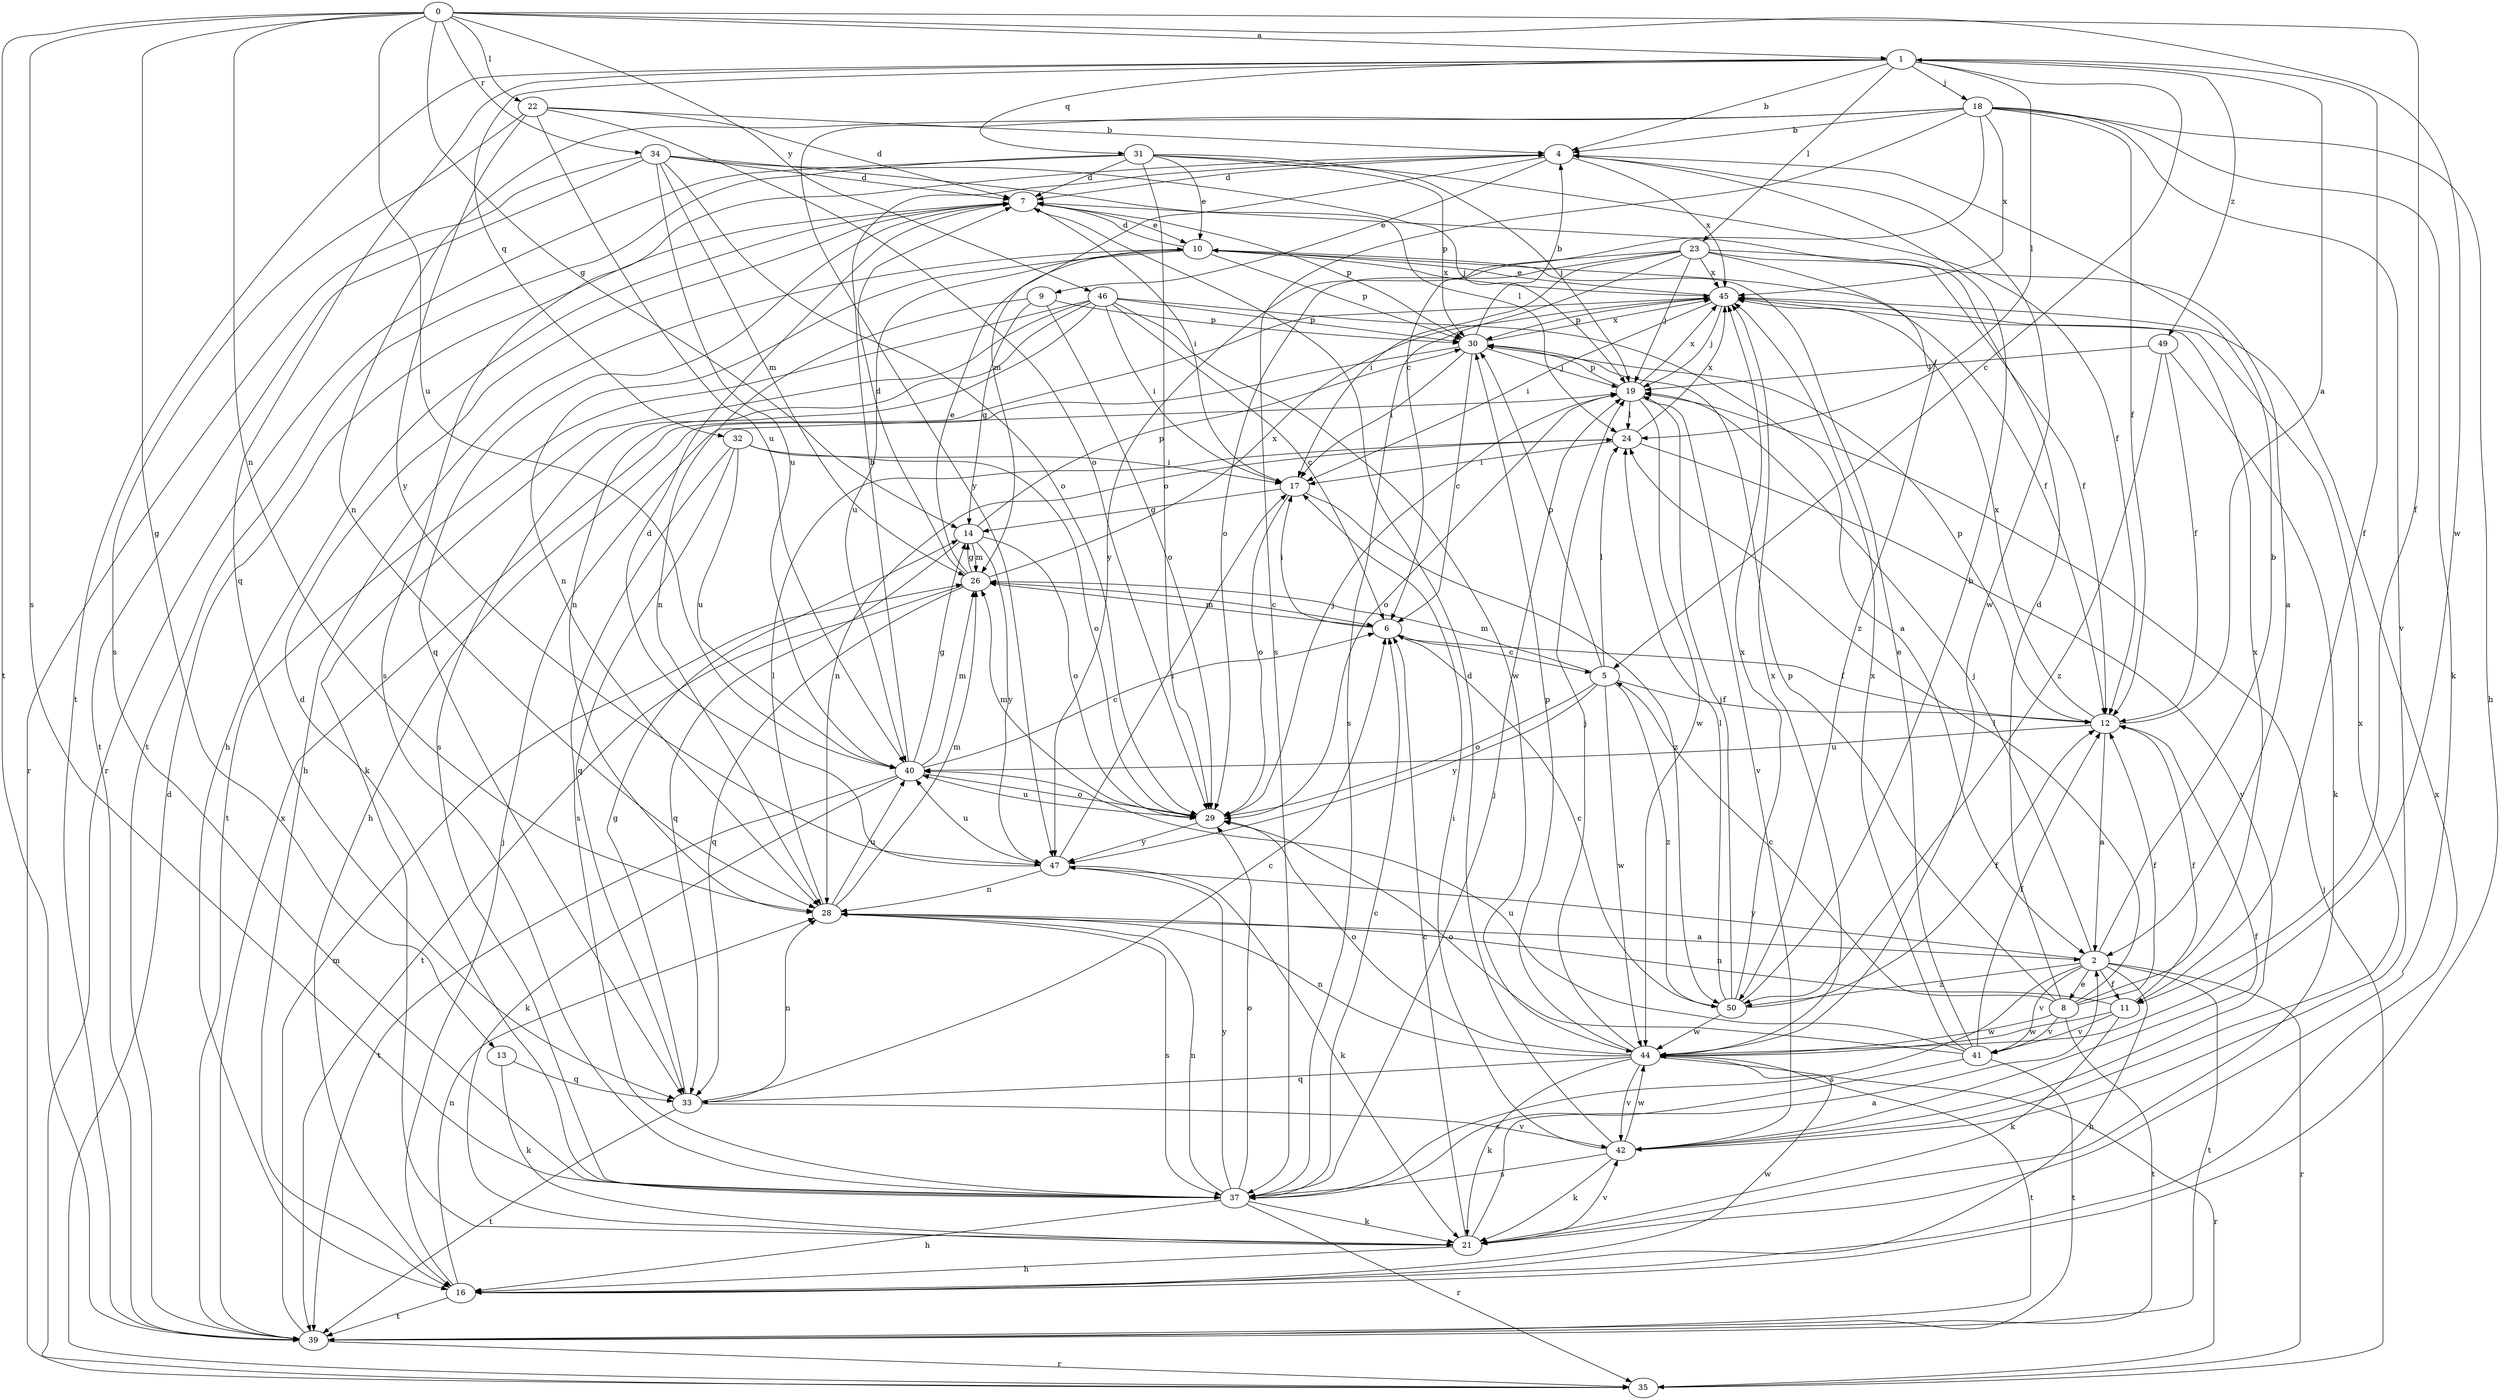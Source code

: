 strict digraph  {
0;
1;
2;
4;
5;
6;
7;
8;
9;
10;
11;
12;
13;
14;
16;
17;
18;
19;
21;
22;
23;
24;
26;
28;
29;
30;
31;
32;
33;
34;
35;
37;
39;
40;
41;
42;
44;
45;
46;
47;
49;
50;
0 -> 1  [label=a];
0 -> 11  [label=f];
0 -> 13  [label=g];
0 -> 14  [label=g];
0 -> 22  [label=l];
0 -> 28  [label=n];
0 -> 34  [label=r];
0 -> 37  [label=s];
0 -> 39  [label=t];
0 -> 40  [label=u];
0 -> 44  [label=w];
0 -> 46  [label=y];
1 -> 4  [label=b];
1 -> 5  [label=c];
1 -> 11  [label=f];
1 -> 18  [label=j];
1 -> 23  [label=l];
1 -> 24  [label=l];
1 -> 31  [label=q];
1 -> 32  [label=q];
1 -> 33  [label=q];
1 -> 39  [label=t];
1 -> 49  [label=z];
2 -> 4  [label=b];
2 -> 8  [label=e];
2 -> 11  [label=f];
2 -> 16  [label=h];
2 -> 19  [label=j];
2 -> 35  [label=r];
2 -> 37  [label=s];
2 -> 39  [label=t];
2 -> 41  [label=v];
2 -> 47  [label=y];
2 -> 50  [label=z];
4 -> 7  [label=d];
4 -> 9  [label=e];
4 -> 26  [label=m];
4 -> 37  [label=s];
4 -> 44  [label=w];
4 -> 45  [label=x];
5 -> 12  [label=f];
5 -> 24  [label=l];
5 -> 26  [label=m];
5 -> 29  [label=o];
5 -> 30  [label=p];
5 -> 44  [label=w];
5 -> 47  [label=y];
5 -> 50  [label=z];
6 -> 5  [label=c];
6 -> 12  [label=f];
6 -> 17  [label=i];
6 -> 26  [label=m];
7 -> 10  [label=e];
7 -> 16  [label=h];
7 -> 17  [label=i];
7 -> 30  [label=p];
7 -> 33  [label=q];
8 -> 5  [label=c];
8 -> 7  [label=d];
8 -> 12  [label=f];
8 -> 24  [label=l];
8 -> 30  [label=p];
8 -> 39  [label=t];
8 -> 41  [label=v];
8 -> 44  [label=w];
8 -> 45  [label=x];
9 -> 14  [label=g];
9 -> 28  [label=n];
9 -> 29  [label=o];
9 -> 30  [label=p];
10 -> 7  [label=d];
10 -> 12  [label=f];
10 -> 16  [label=h];
10 -> 28  [label=n];
10 -> 30  [label=p];
10 -> 40  [label=u];
10 -> 45  [label=x];
11 -> 12  [label=f];
11 -> 21  [label=k];
11 -> 28  [label=n];
11 -> 41  [label=v];
11 -> 44  [label=w];
12 -> 1  [label=a];
12 -> 2  [label=a];
12 -> 30  [label=p];
12 -> 40  [label=u];
12 -> 45  [label=x];
13 -> 21  [label=k];
13 -> 33  [label=q];
14 -> 26  [label=m];
14 -> 29  [label=o];
14 -> 30  [label=p];
14 -> 33  [label=q];
14 -> 47  [label=y];
16 -> 19  [label=j];
16 -> 28  [label=n];
16 -> 39  [label=t];
16 -> 44  [label=w];
16 -> 45  [label=x];
17 -> 14  [label=g];
17 -> 29  [label=o];
17 -> 50  [label=z];
18 -> 4  [label=b];
18 -> 6  [label=c];
18 -> 12  [label=f];
18 -> 16  [label=h];
18 -> 21  [label=k];
18 -> 28  [label=n];
18 -> 37  [label=s];
18 -> 42  [label=v];
18 -> 45  [label=x];
18 -> 47  [label=y];
19 -> 24  [label=l];
19 -> 29  [label=o];
19 -> 30  [label=p];
19 -> 42  [label=v];
19 -> 44  [label=w];
19 -> 45  [label=x];
21 -> 2  [label=a];
21 -> 6  [label=c];
21 -> 16  [label=h];
21 -> 42  [label=v];
22 -> 4  [label=b];
22 -> 7  [label=d];
22 -> 29  [label=o];
22 -> 37  [label=s];
22 -> 40  [label=u];
22 -> 47  [label=y];
23 -> 2  [label=a];
23 -> 12  [label=f];
23 -> 17  [label=i];
23 -> 19  [label=j];
23 -> 29  [label=o];
23 -> 37  [label=s];
23 -> 45  [label=x];
23 -> 47  [label=y];
23 -> 50  [label=z];
24 -> 17  [label=i];
24 -> 28  [label=n];
24 -> 42  [label=v];
24 -> 45  [label=x];
26 -> 6  [label=c];
26 -> 7  [label=d];
26 -> 10  [label=e];
26 -> 14  [label=g];
26 -> 33  [label=q];
26 -> 39  [label=t];
26 -> 45  [label=x];
28 -> 2  [label=a];
28 -> 24  [label=l];
28 -> 26  [label=m];
28 -> 37  [label=s];
28 -> 40  [label=u];
29 -> 19  [label=j];
29 -> 26  [label=m];
29 -> 40  [label=u];
29 -> 47  [label=y];
30 -> 4  [label=b];
30 -> 6  [label=c];
30 -> 16  [label=h];
30 -> 17  [label=i];
30 -> 19  [label=j];
30 -> 45  [label=x];
31 -> 7  [label=d];
31 -> 10  [label=e];
31 -> 12  [label=f];
31 -> 19  [label=j];
31 -> 29  [label=o];
31 -> 30  [label=p];
31 -> 35  [label=r];
31 -> 39  [label=t];
32 -> 17  [label=i];
32 -> 29  [label=o];
32 -> 33  [label=q];
32 -> 37  [label=s];
32 -> 40  [label=u];
33 -> 6  [label=c];
33 -> 14  [label=g];
33 -> 28  [label=n];
33 -> 39  [label=t];
33 -> 42  [label=v];
34 -> 7  [label=d];
34 -> 19  [label=j];
34 -> 24  [label=l];
34 -> 26  [label=m];
34 -> 29  [label=o];
34 -> 35  [label=r];
34 -> 39  [label=t];
34 -> 40  [label=u];
35 -> 7  [label=d];
35 -> 19  [label=j];
37 -> 6  [label=c];
37 -> 7  [label=d];
37 -> 16  [label=h];
37 -> 19  [label=j];
37 -> 21  [label=k];
37 -> 28  [label=n];
37 -> 29  [label=o];
37 -> 35  [label=r];
37 -> 47  [label=y];
39 -> 26  [label=m];
39 -> 35  [label=r];
39 -> 45  [label=x];
40 -> 4  [label=b];
40 -> 6  [label=c];
40 -> 14  [label=g];
40 -> 21  [label=k];
40 -> 26  [label=m];
40 -> 29  [label=o];
40 -> 39  [label=t];
41 -> 10  [label=e];
41 -> 12  [label=f];
41 -> 29  [label=o];
41 -> 37  [label=s];
41 -> 39  [label=t];
41 -> 40  [label=u];
41 -> 45  [label=x];
42 -> 7  [label=d];
42 -> 12  [label=f];
42 -> 17  [label=i];
42 -> 21  [label=k];
42 -> 37  [label=s];
42 -> 44  [label=w];
42 -> 45  [label=x];
44 -> 19  [label=j];
44 -> 21  [label=k];
44 -> 28  [label=n];
44 -> 29  [label=o];
44 -> 30  [label=p];
44 -> 33  [label=q];
44 -> 35  [label=r];
44 -> 39  [label=t];
44 -> 42  [label=v];
44 -> 45  [label=x];
45 -> 10  [label=e];
45 -> 17  [label=i];
45 -> 19  [label=j];
45 -> 30  [label=p];
46 -> 2  [label=a];
46 -> 6  [label=c];
46 -> 17  [label=i];
46 -> 21  [label=k];
46 -> 28  [label=n];
46 -> 30  [label=p];
46 -> 37  [label=s];
46 -> 39  [label=t];
46 -> 44  [label=w];
47 -> 7  [label=d];
47 -> 17  [label=i];
47 -> 21  [label=k];
47 -> 28  [label=n];
47 -> 40  [label=u];
49 -> 12  [label=f];
49 -> 19  [label=j];
49 -> 21  [label=k];
49 -> 50  [label=z];
50 -> 4  [label=b];
50 -> 6  [label=c];
50 -> 12  [label=f];
50 -> 19  [label=j];
50 -> 24  [label=l];
50 -> 44  [label=w];
50 -> 45  [label=x];
}
